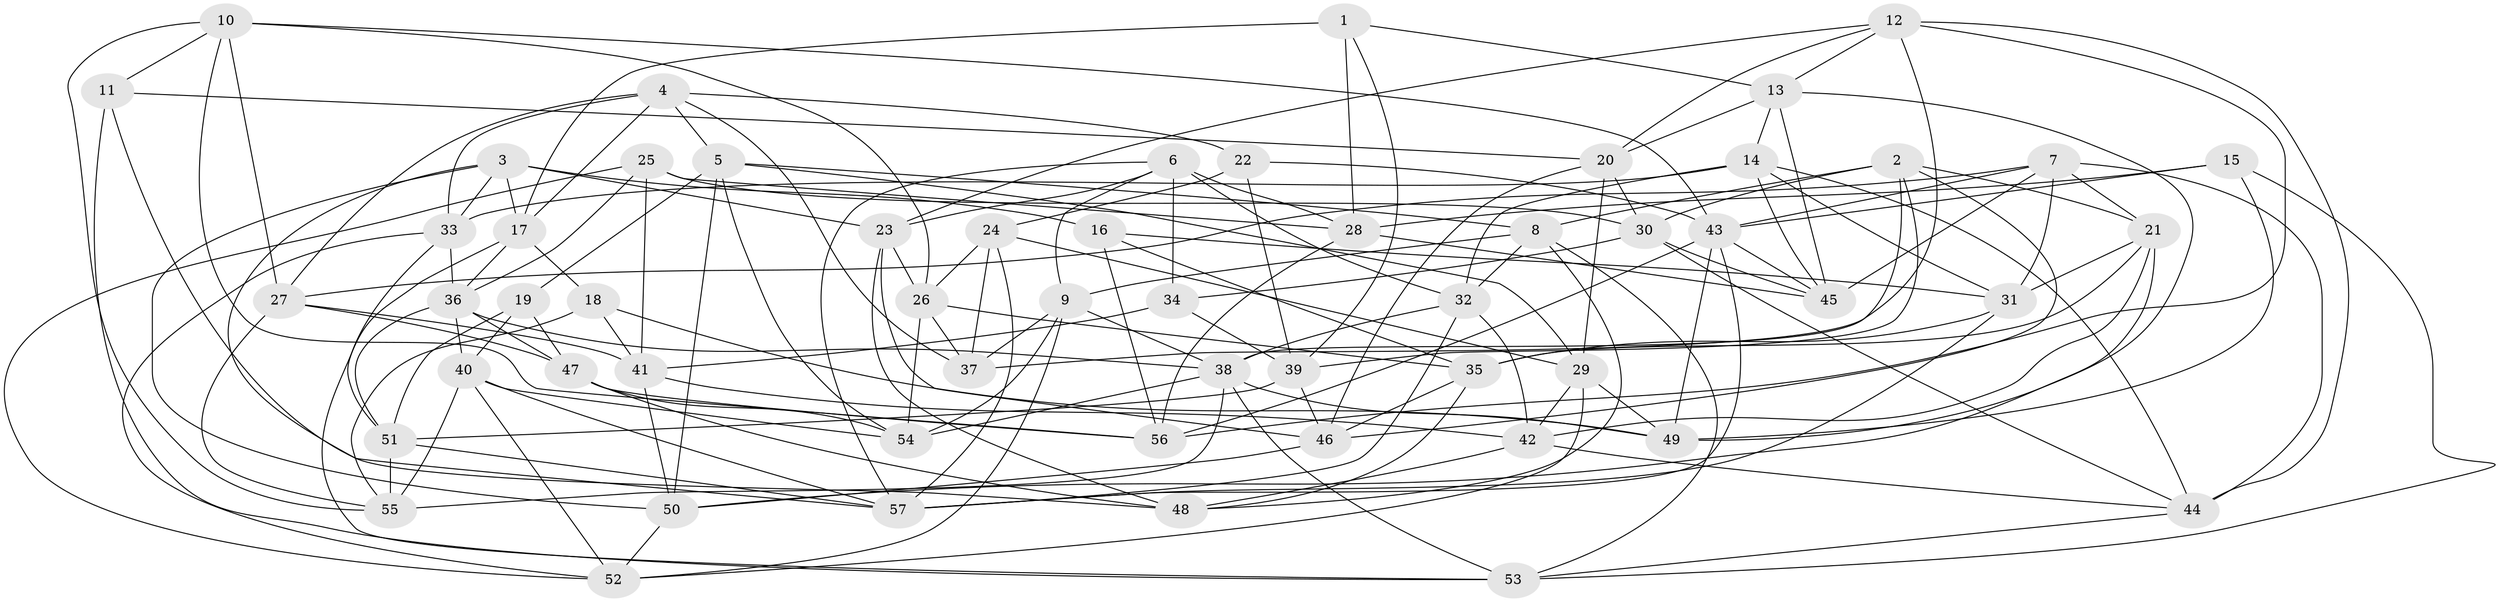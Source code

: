 // original degree distribution, {4: 1.0}
// Generated by graph-tools (version 1.1) at 2025/50/03/09/25 03:50:46]
// undirected, 57 vertices, 165 edges
graph export_dot {
graph [start="1"]
  node [color=gray90,style=filled];
  1;
  2;
  3;
  4;
  5;
  6;
  7;
  8;
  9;
  10;
  11;
  12;
  13;
  14;
  15;
  16;
  17;
  18;
  19;
  20;
  21;
  22;
  23;
  24;
  25;
  26;
  27;
  28;
  29;
  30;
  31;
  32;
  33;
  34;
  35;
  36;
  37;
  38;
  39;
  40;
  41;
  42;
  43;
  44;
  45;
  46;
  47;
  48;
  49;
  50;
  51;
  52;
  53;
  54;
  55;
  56;
  57;
  1 -- 13 [weight=1.0];
  1 -- 17 [weight=1.0];
  1 -- 28 [weight=1.0];
  1 -- 39 [weight=1.0];
  2 -- 8 [weight=1.0];
  2 -- 21 [weight=1.0];
  2 -- 30 [weight=1.0];
  2 -- 38 [weight=1.0];
  2 -- 39 [weight=1.0];
  2 -- 46 [weight=1.0];
  3 -- 16 [weight=1.0];
  3 -- 17 [weight=1.0];
  3 -- 23 [weight=1.0];
  3 -- 33 [weight=1.0];
  3 -- 50 [weight=1.0];
  3 -- 57 [weight=1.0];
  4 -- 5 [weight=1.0];
  4 -- 17 [weight=1.0];
  4 -- 22 [weight=1.0];
  4 -- 27 [weight=1.0];
  4 -- 33 [weight=1.0];
  4 -- 37 [weight=1.0];
  5 -- 8 [weight=1.0];
  5 -- 19 [weight=1.0];
  5 -- 29 [weight=1.0];
  5 -- 50 [weight=1.0];
  5 -- 54 [weight=1.0];
  6 -- 9 [weight=1.0];
  6 -- 23 [weight=1.0];
  6 -- 28 [weight=1.0];
  6 -- 32 [weight=1.0];
  6 -- 34 [weight=1.0];
  6 -- 57 [weight=1.0];
  7 -- 21 [weight=1.0];
  7 -- 27 [weight=1.0];
  7 -- 31 [weight=1.0];
  7 -- 43 [weight=1.0];
  7 -- 44 [weight=1.0];
  7 -- 45 [weight=1.0];
  8 -- 9 [weight=1.0];
  8 -- 32 [weight=1.0];
  8 -- 48 [weight=1.0];
  8 -- 53 [weight=1.0];
  9 -- 37 [weight=1.0];
  9 -- 38 [weight=1.0];
  9 -- 52 [weight=1.0];
  9 -- 54 [weight=1.0];
  10 -- 11 [weight=1.0];
  10 -- 26 [weight=1.0];
  10 -- 27 [weight=1.0];
  10 -- 43 [weight=1.0];
  10 -- 55 [weight=1.0];
  10 -- 56 [weight=1.0];
  11 -- 20 [weight=1.0];
  11 -- 48 [weight=1.0];
  11 -- 53 [weight=1.0];
  12 -- 13 [weight=1.0];
  12 -- 20 [weight=1.0];
  12 -- 23 [weight=1.0];
  12 -- 37 [weight=1.0];
  12 -- 44 [weight=1.0];
  12 -- 56 [weight=1.0];
  13 -- 14 [weight=1.0];
  13 -- 20 [weight=1.0];
  13 -- 45 [weight=1.0];
  13 -- 49 [weight=1.0];
  14 -- 31 [weight=1.0];
  14 -- 32 [weight=1.0];
  14 -- 33 [weight=1.0];
  14 -- 44 [weight=1.0];
  14 -- 45 [weight=1.0];
  15 -- 28 [weight=1.0];
  15 -- 43 [weight=1.0];
  15 -- 49 [weight=1.0];
  15 -- 53 [weight=1.0];
  16 -- 31 [weight=1.0];
  16 -- 35 [weight=1.0];
  16 -- 56 [weight=1.0];
  17 -- 18 [weight=1.0];
  17 -- 36 [weight=1.0];
  17 -- 53 [weight=1.0];
  18 -- 41 [weight=1.0];
  18 -- 49 [weight=1.0];
  18 -- 55 [weight=1.0];
  19 -- 40 [weight=1.0];
  19 -- 47 [weight=1.0];
  19 -- 51 [weight=1.0];
  20 -- 29 [weight=1.0];
  20 -- 30 [weight=1.0];
  20 -- 46 [weight=1.0];
  21 -- 31 [weight=1.0];
  21 -- 35 [weight=1.0];
  21 -- 42 [weight=1.0];
  21 -- 50 [weight=1.0];
  22 -- 24 [weight=1.0];
  22 -- 39 [weight=1.0];
  22 -- 43 [weight=1.0];
  23 -- 26 [weight=1.0];
  23 -- 46 [weight=1.0];
  23 -- 48 [weight=1.0];
  24 -- 26 [weight=1.0];
  24 -- 29 [weight=1.0];
  24 -- 37 [weight=2.0];
  24 -- 57 [weight=1.0];
  25 -- 28 [weight=1.0];
  25 -- 30 [weight=1.0];
  25 -- 36 [weight=2.0];
  25 -- 41 [weight=1.0];
  25 -- 52 [weight=1.0];
  26 -- 35 [weight=1.0];
  26 -- 37 [weight=1.0];
  26 -- 54 [weight=1.0];
  27 -- 41 [weight=1.0];
  27 -- 47 [weight=1.0];
  27 -- 55 [weight=1.0];
  28 -- 45 [weight=1.0];
  28 -- 56 [weight=1.0];
  29 -- 42 [weight=1.0];
  29 -- 49 [weight=1.0];
  29 -- 52 [weight=1.0];
  30 -- 34 [weight=1.0];
  30 -- 44 [weight=1.0];
  30 -- 45 [weight=1.0];
  31 -- 35 [weight=1.0];
  31 -- 57 [weight=1.0];
  32 -- 38 [weight=1.0];
  32 -- 42 [weight=1.0];
  32 -- 57 [weight=1.0];
  33 -- 36 [weight=1.0];
  33 -- 51 [weight=1.0];
  33 -- 52 [weight=1.0];
  34 -- 39 [weight=1.0];
  34 -- 41 [weight=1.0];
  35 -- 46 [weight=1.0];
  35 -- 48 [weight=1.0];
  36 -- 38 [weight=1.0];
  36 -- 40 [weight=1.0];
  36 -- 47 [weight=1.0];
  36 -- 51 [weight=1.0];
  38 -- 49 [weight=1.0];
  38 -- 53 [weight=1.0];
  38 -- 54 [weight=1.0];
  38 -- 55 [weight=1.0];
  39 -- 46 [weight=1.0];
  39 -- 51 [weight=1.0];
  40 -- 52 [weight=1.0];
  40 -- 54 [weight=1.0];
  40 -- 55 [weight=1.0];
  40 -- 57 [weight=1.0];
  41 -- 42 [weight=1.0];
  41 -- 50 [weight=1.0];
  42 -- 44 [weight=1.0];
  42 -- 48 [weight=1.0];
  43 -- 45 [weight=1.0];
  43 -- 49 [weight=1.0];
  43 -- 56 [weight=1.0];
  43 -- 57 [weight=1.0];
  44 -- 53 [weight=1.0];
  46 -- 50 [weight=1.0];
  47 -- 48 [weight=1.0];
  47 -- 54 [weight=1.0];
  47 -- 56 [weight=1.0];
  50 -- 52 [weight=1.0];
  51 -- 55 [weight=1.0];
  51 -- 57 [weight=1.0];
}
